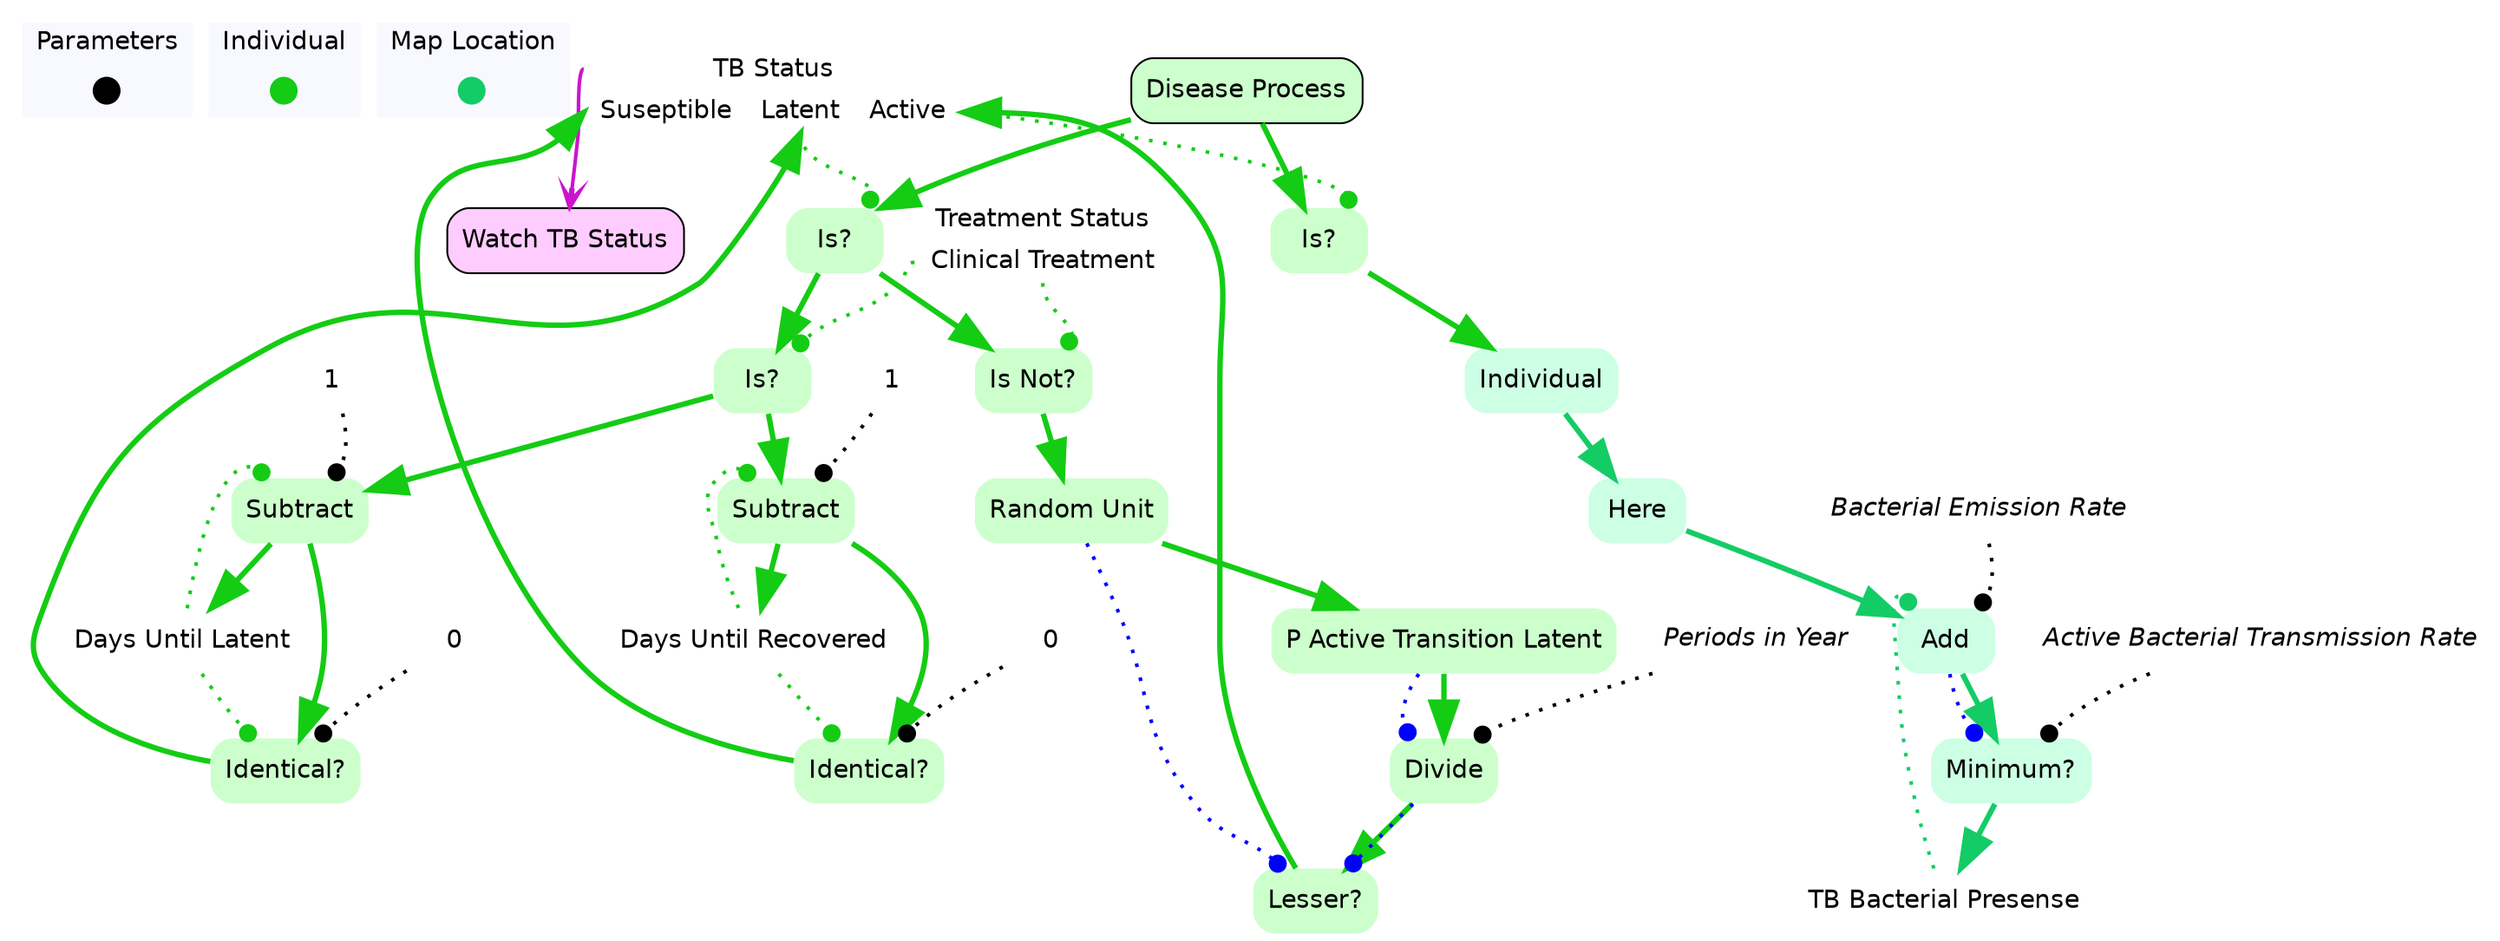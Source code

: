 digraph diseaseProcess {

	subgraph clustercontextKey {
		fontname=Helvetica;
		label="Parameters";
		style="filled";
		fillcolor=ghostwhite;
		color=white;
		labeljust=l;
		contextOverview [style=filled,shape=point,fixedsize=true,width=.2,height=.2,fontcolor=white,color="black",label=""];
	}
	subgraph clusterindividualKey {
		fontname=Helvetica;
		nodesep=0.1;
		style="filled";
		fillcolor=ghostwhite;
		label="Individual";
		color=white;
		labeljust=l;
		diseaseProcessOverview [fontname=Helvetica,style=filled,shape=point,fixedsize=true,width=.2,height=.2,fontcolor=white,color="0.333, 0.9 , 0.8",label="",URL="individual__Overview.svg"];

	}
	subgraph clustermapLocationKey {
		fontname=Helvetica;
		nodesep=0.1;
		style="filled";
		fillcolor=ghostwhite;
		label="Map Location";
		color=white;
		labeljust=l;
		individualOverview [fontname=Helvetica,style=filled,shape=point,fixedsize=true,width=.2,height=.2,fontcolor=white,color="0.407, 0.9 , 0.8",label="",URL="mapLocation__Overview.svg"];

	}
		watchTBStatus [shape=box,style="rounded,filled",fontname=Helvetica,color=black,fillcolor="0.833, 0.2, 1.0",label="Watch TB Status",URL="individual_watchTBStatus.svg"];
		individualtBStatusRecord:individualtBStatus ->  watchTBStatus [color="0.833, 0.9 , 0.8",penwidth=2.0,arrowhead=vee];
		individualtreatmentStatusRecord [shape=record,fontname=Helvetica,style=filled,color=none,fillcolor=white,label="{<individualtreatmentStatus> Treatment Status | {<individualtreatmentStatusclinicalTreatment> Clinical Treatment}}"];
		individualtBStatusRecord [shape=record,fontname=Helvetica,style=filled,color=none,fillcolor=white,label="{<individualtBStatus> TB Status | {<individualtBStatussuseptible> Suseptible|<individualtBStatuslatent> Latent|<individualtBStatusactive> Active}}"];
		individualdaysUntilLatent [shape=none,fontsize=14,style="filled",fontname=Helvetica,color=none,fillcolor=white,label="Days Until Latent"];
		individualtBStatusRecord [shape=record,fontname=Helvetica,style=filled,color=none,fillcolor=white,label="{<individualtBStatus> TB Status | {<individualtBStatussuseptible> Suseptible|<individualtBStatuslatent> Latent|<individualtBStatusactive> Active}}"];
		individualdaysUntilRecovered [shape=none,fontsize=14,style="filled",fontname=Helvetica,color=none,fillcolor=white,label="Days Until Recovered"];
		tBmodelperiodsinYear [shape=none,fontsize=14,style="filled",fontname=Helvetica,color=none,fillcolor=white,label=<<i>Periods in Year</i>>];
		mapLocationtBBacterialPresense [shape=none,fontsize=14,style="filled",fontname=Helvetica,color=none,fillcolor=white,label="TB Bacterial Presense"];
		tBmodelbacterialEmissionRate [shape=none,fontsize=14,style="filled",fontname=Helvetica,color=none,fillcolor=white,label=<<i>Bacterial Emission Rate</i>>];
		tBmodelactiveBacterialTransmissionRate [shape=none,fontsize=14,style="filled",fontname=Helvetica,color=none,fillcolor=white,label=<<i>Active Bacterial Transmission Rate</i>>];

//subgraph clusterdiseaseProcess {
	//style=filled;
	//color=white;
	//fillcolor="0.0, 0.0, 0.98";
		diseaseProcess [shape=box,style="rounded,filled",fontname=Helvetica,color=black,fillcolor="0.333, 0.2, 1.0",label="Disease Process",URL="individual_diseaseProcess.svg"];
	diseaseProcess ->  tBStatusIdenticalLatentQuery [color="0.333, 0.9 , 0.8",penwidth=3.0,arrowsize=2.0];
	diseaseProcess ->  tBStatusIdenticalActiveQueryCopyCopyCopyCopyCopy [color="0.333, 0.9 , 0.8",penwidth=3.0,arrowsize=2.0];
		hereQuery [shape=none,style="rounded,filled",fontname=Helvetica,color="0.407, 0.2, 1.0",label="Here"];
	hereQuery ->  tBBacterialPresenseAddBacterialEmissionRate [color="0.407, 0.9 , 0.8",penwidth=3.0,arrowsize=2.0];
		daysUntilLatentIdenticalZeroQuery [shape=none,style="rounded,filled",fontname=Helvetica,color="0.333, 0.2, 1.0",label="Identical?"];
			daysUntilLatentIdenticalZeroQuery ->  individualtBStatusRecord:individualtBStatuslatent [color="0.333, 0.9 , 0.8",penwidth=3.0,arrowsize=2.0];
		pActiveTransitionLatent [shape=none,style="rounded,filled",fontname=Helvetica,color="0.333, 0.2, 1.0",label="P Active Transition Latent"];
	pActiveTransitionLatent ->  pActiveTransitionLatentDividePeriodsinYear [color="0.333, 0.9 , 0.8",penwidth=3.0,arrowsize=2.0];
		treatmentStatusIdenticalClinicalTreatmentQueryCopy [shape=none,style="rounded,filled",fontname=Helvetica,color="0.333, 0.2, 1.0",label="Is?"];
	treatmentStatusIdenticalClinicalTreatmentQueryCopy ->  daysUntilLatentSubtractUnit [color="0.333, 0.9 , 0.8",penwidth=3.0,arrowsize=2.0];
	treatmentStatusIdenticalClinicalTreatmentQueryCopy ->  daysUntilRecoveredSubtractUnit [color="0.333, 0.9 , 0.8",penwidth=3.0,arrowsize=2.0];
		daysUntilRecoveredIdenticalZeroQuery [shape=none,style="rounded,filled",fontname=Helvetica,color="0.333, 0.2, 1.0",label="Identical?"];
			daysUntilRecoveredIdenticalZeroQuery ->  individualtBStatusRecord:individualtBStatussuseptible [color="0.333, 0.9 , 0.8",penwidth=3.0,arrowsize=2.0];
		tBStatusIdenticalLatentQuery [shape=none,style="rounded,filled",fontname=Helvetica,color="0.333, 0.2, 1.0",label="Is?"];
	tBStatusIdenticalLatentQuery ->  treatmentStatusDifferentClinicalTreatmentQuery [color="0.333, 0.9 , 0.8",penwidth=3.0,arrowsize=2.0];
	tBStatusIdenticalLatentQuery ->  treatmentStatusIdenticalClinicalTreatmentQueryCopy [color="0.333, 0.9 , 0.8",penwidth=3.0,arrowsize=2.0];
		pActiveTransitionLatentDividePeriodsinYear [shape=none,style="rounded,filled",fontname=Helvetica,color="0.333, 0.2, 1.0",label="Divide"];
	pActiveTransitionLatentDividePeriodsinYear ->  latenttoActiveDrawLesserPActiveTransitionLatentDividePeriodsinYearQuery [color="0.333, 0.9 , 0.8",penwidth=3.0,arrowsize=2.0];
		daysUntilRecoveredSubtractUnit [shape=none,style="rounded,filled",fontname=Helvetica,color="0.333, 0.2, 1.0",label="Subtract"];
		daysUntilRecoveredSubtractUnit ->  daysUntilRecoveredIdenticalZeroQuery [color="0.333, 0.9 , 0.8",penwidth=3.0,arrowsize=2.0];
			daysUntilRecoveredSubtractUnit ->  individualdaysUntilRecovered [color="0.333, 0.9 , 0.8",penwidth=3.0,arrowsize=2.0];
		tBStatusIdenticalActiveQueryCopyCopyCopyCopyCopy [shape=none,style="rounded,filled",fontname=Helvetica,color="0.333, 0.2, 1.0",label="Is?"];
	tBStatusIdenticalActiveQueryCopyCopyCopyCopyCopy ->  individual [color="0.333, 0.9 , 0.8",penwidth=3.0,arrowsize=2.0];
		daysUntilLatentSubtractUnit [shape=none,style="rounded,filled",fontname=Helvetica,color="0.333, 0.2, 1.0",label="Subtract"];
		daysUntilLatentSubtractUnit ->  daysUntilLatentIdenticalZeroQuery [color="0.333, 0.9 , 0.8",penwidth=3.0,arrowsize=2.0];
			daysUntilLatentSubtractUnit ->  individualdaysUntilLatent [color="0.333, 0.9 , 0.8",penwidth=3.0,arrowsize=2.0];
		individual [shape=none,style="rounded,filled",fontname=Helvetica,color=gray,fillcolor="0.407, 0.2, 1.0",label="Individual"];
	individual ->  hereQuery [color="0.407, 0.9 , 0.8",penwidth=3.0,arrowsize=2.0];
		tBBacterialPresenseAddBacterialEmissionRate [shape=none,style="rounded,filled",fontname=Helvetica,color="0.407, 0.2, 1.0",label="Add"];
	tBBacterialPresenseAddBacterialEmissionRate ->  minimum_TBBacterialPresenseAddBacterialEmissionRateActiveBacterialTransmissionRate_ [color="0.407, 0.9 , 0.8",penwidth=3.0,arrowsize=2.0];
		minimum_TBBacterialPresenseAddBacterialEmissionRateActiveBacterialTransmissionRate_ [shape=none,style="rounded,filled",fontname=Helvetica,color="0.407, 0.2, 1.0",label="Minimum?"];
			minimum_TBBacterialPresenseAddBacterialEmissionRateActiveBacterialTransmissionRate_ ->  mapLocationtBBacterialPresense [color="0.407, 0.9 , 0.8",penwidth=3.0,arrowsize=2.0];
		latenttoActiveDraw [shape=none,style="rounded,filled",fontname=Helvetica,color="0.333, 0.2, 1.0",label="Random Unit"];
	latenttoActiveDraw ->  pActiveTransitionLatent [color="0.333, 0.9 , 0.8",penwidth=3.0,arrowsize=2.0];
		latenttoActiveDrawLesserPActiveTransitionLatentDividePeriodsinYearQuery [shape=none,style="rounded,filled",fontname=Helvetica,color="0.333, 0.2, 1.0",label="Lesser?"];
			latenttoActiveDrawLesserPActiveTransitionLatentDividePeriodsinYearQuery ->  individualtBStatusRecord:individualtBStatusactive [color="0.333, 0.9 , 0.8",penwidth=3.0,arrowsize=2.0];
		treatmentStatusDifferentClinicalTreatmentQuery [shape=none,style="rounded,filled",fontname=Helvetica,color="0.333, 0.2, 1.0",label="Is Not?"];
	treatmentStatusDifferentClinicalTreatmentQuery ->  latenttoActiveDraw [color="0.333, 0.9 , 0.8",penwidth=3.0,arrowsize=2.0];
//}
		individualdaysUntilLatent -> daysUntilLatentIdenticalZeroQuery:nw [style=dotted,arrowhead=dot,color="0.333, 0.9 , 0.8",penwidth=2.0];
	
		importxyxdaysUntilLatentIdenticalZeroQueryfunctionszero0 [fontname=Helvetica,shape=none,label="0"];
		importxyxdaysUntilLatentIdenticalZeroQueryfunctionszero0 -> daysUntilLatentIdenticalZeroQuery:ne [style=dotted,arrowhead=dot,color=black,penwidth=2.0];
		individualtreatmentStatusRecord:individualtreatmentStatusclinicalTreatment -> treatmentStatusIdenticalClinicalTreatmentQueryCopy:ne [style=dotted,arrowhead=dot,color="0.333, 0.9 , 0.8",penwidth=2.0];
		individualdaysUntilRecovered -> daysUntilRecoveredIdenticalZeroQuery:nw [style=dotted,arrowhead=dot,color="0.333, 0.9 , 0.8",penwidth=2.0];
	
		importxyxdaysUntilRecoveredIdenticalZeroQueryfunctionszero0 [fontname=Helvetica,shape=none,label="0"];
		importxyxdaysUntilRecoveredIdenticalZeroQueryfunctionszero0 -> daysUntilRecoveredIdenticalZeroQuery:ne [style=dotted,arrowhead=dot,color=black,penwidth=2.0];
		individualtBStatusRecord:individualtBStatuslatent -> tBStatusIdenticalLatentQuery:ne [style=dotted,arrowhead=dot,color="0.333, 0.9 , 0.8",penwidth=2.0];
		tBmodelperiodsinYear -> pActiveTransitionLatentDividePeriodsinYear:ne [style=dotted,arrowhead=dot,color=black,penwidth=2.0];
		pActiveTransitionLatent -> pActiveTransitionLatentDividePeriodsinYear:nw [style=dotted,arrowhead=dot,color=blue,penwidth=2.0];
		individualdaysUntilRecovered -> daysUntilRecoveredSubtractUnit:nw [style=dotted,arrowhead=dot,color="0.333, 0.9 , 0.8",penwidth=2.0];
	
		importxyxdaysUntilRecoveredSubtractUnitfunctionsunit0 [fontname=Helvetica,shape=none,label="1"];
		importxyxdaysUntilRecoveredSubtractUnitfunctionsunit0 -> daysUntilRecoveredSubtractUnit:ne [style=dotted,arrowhead=dot,color=black,penwidth=2.0];
		individualtBStatusRecord:individualtBStatusactive -> tBStatusIdenticalActiveQueryCopyCopyCopyCopyCopy:ne [style=dotted,arrowhead=dot,color="0.333, 0.9 , 0.8",penwidth=2.0];
		individualdaysUntilLatent -> daysUntilLatentSubtractUnit:nw [style=dotted,arrowhead=dot,color="0.333, 0.9 , 0.8",penwidth=2.0];
	
		importxyxdaysUntilLatentSubtractUnitfunctionsunit0 [fontname=Helvetica,shape=none,label="1"];
		importxyxdaysUntilLatentSubtractUnitfunctionsunit0 -> daysUntilLatentSubtractUnit:ne [style=dotted,arrowhead=dot,color=black,penwidth=2.0];
		mapLocationtBBacterialPresense -> tBBacterialPresenseAddBacterialEmissionRate:nw [style=dotted,arrowhead=dot,color="0.407, 0.9 , 0.8",penwidth=2.0];
		tBmodelbacterialEmissionRate -> tBBacterialPresenseAddBacterialEmissionRate:ne [style=dotted,arrowhead=dot,color=black,penwidth=2.0];
		tBmodelactiveBacterialTransmissionRate -> minimum_TBBacterialPresenseAddBacterialEmissionRateActiveBacterialTransmissionRate_:ne [style=dotted,arrowhead=dot,color=black,penwidth=2.0];
		tBBacterialPresenseAddBacterialEmissionRate -> minimum_TBBacterialPresenseAddBacterialEmissionRateActiveBacterialTransmissionRate_:nw [style=dotted,arrowhead=dot,color=blue,penwidth=2.0];
		latenttoActiveDraw -> latenttoActiveDrawLesserPActiveTransitionLatentDividePeriodsinYearQuery:nw [style=dotted,arrowhead=dot,color=blue,penwidth=2.0];
		pActiveTransitionLatentDividePeriodsinYear -> latenttoActiveDrawLesserPActiveTransitionLatentDividePeriodsinYearQuery:ne [style=dotted,arrowhead=dot,color=blue,penwidth=2.0];
		individualtreatmentStatusRecord:individualtreatmentStatusclinicalTreatment -> treatmentStatusDifferentClinicalTreatmentQuery:ne [style=dotted,arrowhead=dot,color="0.333, 0.9 , 0.8",penwidth=2.0];
}
